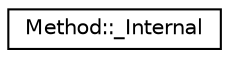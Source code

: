 digraph "类继承关系图"
{
 // LATEX_PDF_SIZE
  edge [fontname="Helvetica",fontsize="10",labelfontname="Helvetica",labelfontsize="10"];
  node [fontname="Helvetica",fontsize="10",shape=record];
  rankdir="LR";
  Node0 [label="Method::_Internal",height=0.2,width=0.4,color="black", fillcolor="white", style="filled",URL="$classMethod_1_1__Internal.html",tooltip=" "];
}

